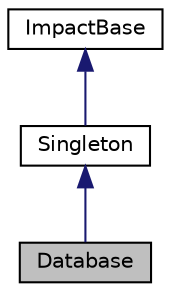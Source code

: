 digraph G
{
  edge [fontname="Helvetica",fontsize="10",labelfontname="Helvetica",labelfontsize="10"];
  node [fontname="Helvetica",fontsize="10",shape=record];
  Node1 [label="Database",height=0.2,width=0.4,color="black", fillcolor="grey75", style="filled" fontcolor="black"];
  Node2 -> Node1 [dir=back,color="midnightblue",fontsize="10",style="solid"];
  Node2 [label="Singleton",height=0.2,width=0.4,color="black", fillcolor="white", style="filled",URL="$classSingleton.htm"];
  Node3 -> Node2 [dir=back,color="midnightblue",fontsize="10",style="solid"];
  Node3 [label="ImpactBase",height=0.2,width=0.4,color="black", fillcolor="white", style="filled",URL="$classImpactBase.htm"];
}
